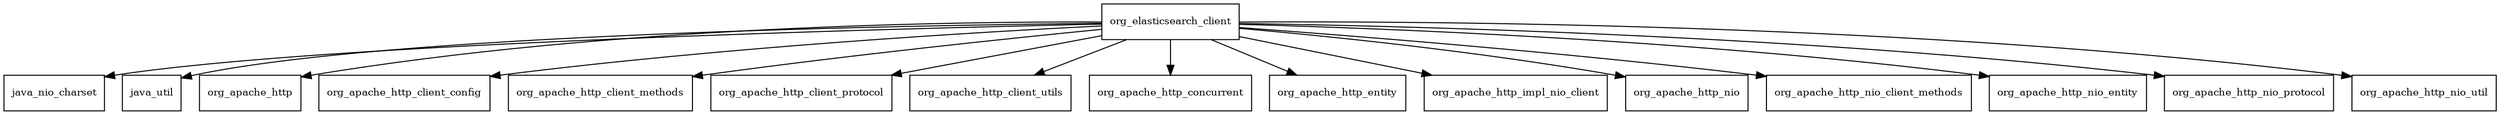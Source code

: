 digraph elasticsearch_rest_client_5_6_2_package_dependencies {
  node [shape = box, fontsize=10.0];
  org_elasticsearch_client -> java_nio_charset;
  org_elasticsearch_client -> java_util;
  org_elasticsearch_client -> org_apache_http;
  org_elasticsearch_client -> org_apache_http_client_config;
  org_elasticsearch_client -> org_apache_http_client_methods;
  org_elasticsearch_client -> org_apache_http_client_protocol;
  org_elasticsearch_client -> org_apache_http_client_utils;
  org_elasticsearch_client -> org_apache_http_concurrent;
  org_elasticsearch_client -> org_apache_http_entity;
  org_elasticsearch_client -> org_apache_http_impl_nio_client;
  org_elasticsearch_client -> org_apache_http_nio;
  org_elasticsearch_client -> org_apache_http_nio_client_methods;
  org_elasticsearch_client -> org_apache_http_nio_entity;
  org_elasticsearch_client -> org_apache_http_nio_protocol;
  org_elasticsearch_client -> org_apache_http_nio_util;
}
